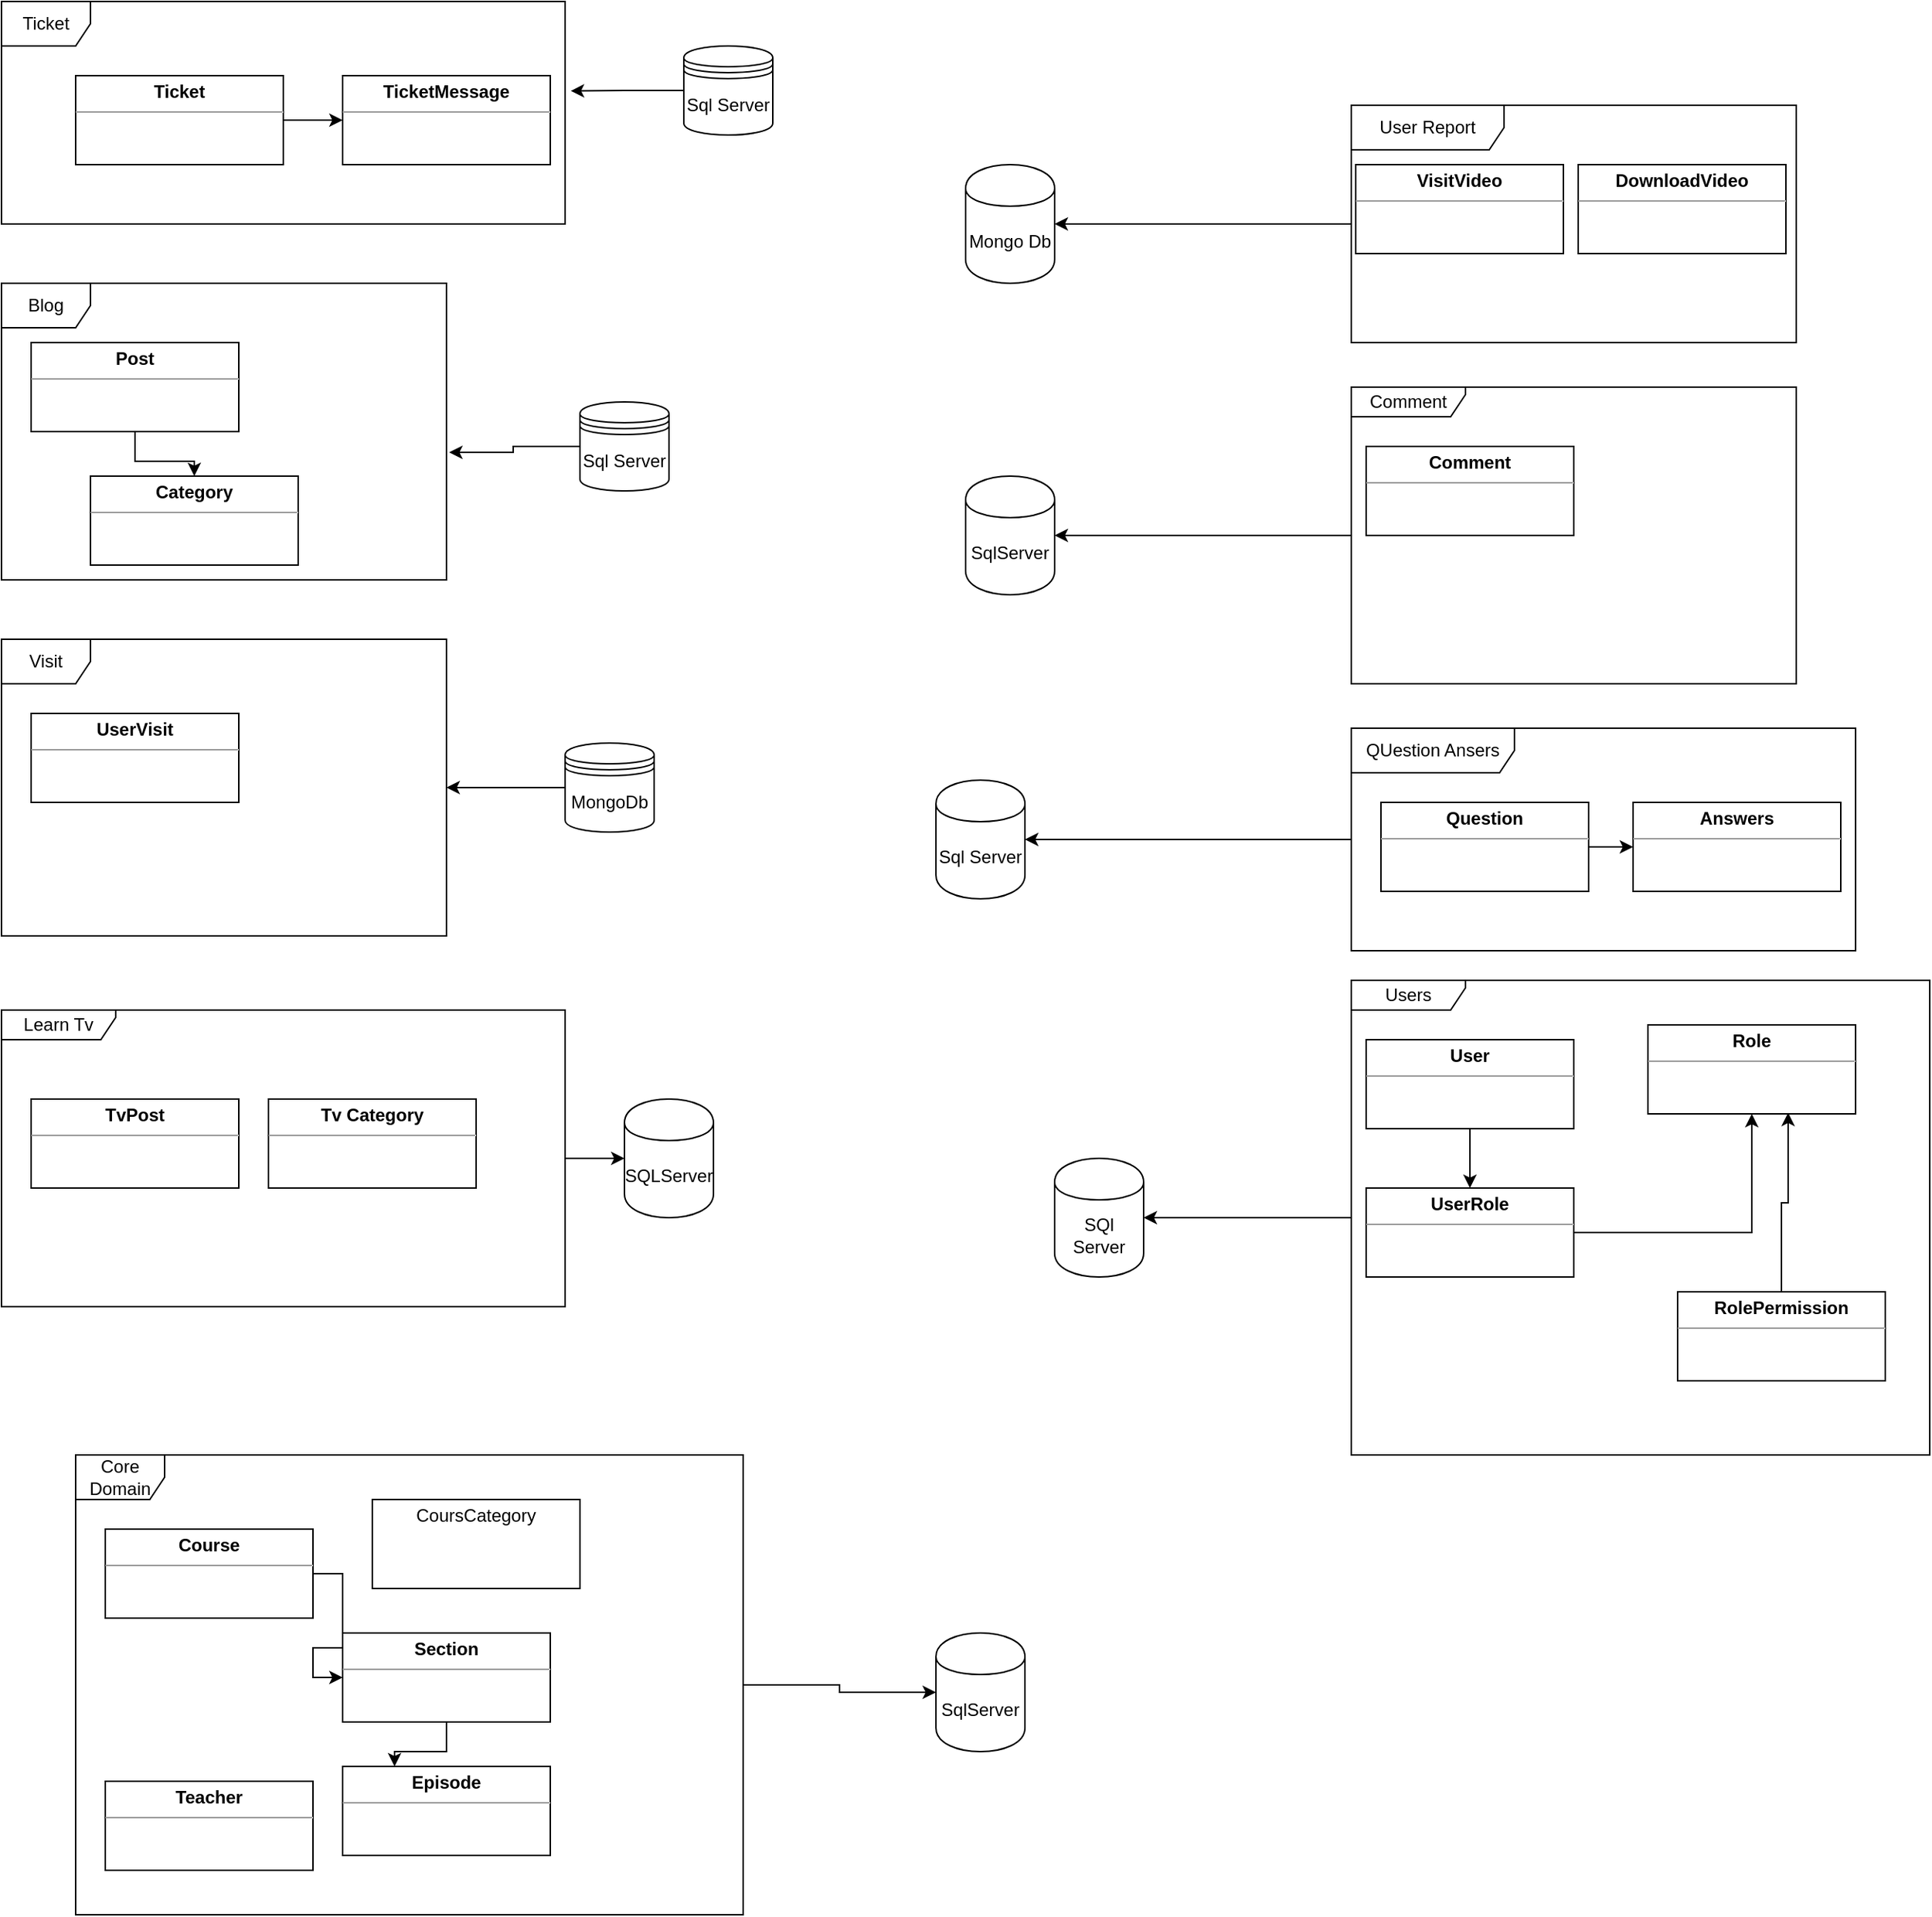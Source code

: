 <mxfile version="26.0.9">
  <diagram id="C5RBs43oDa-KdzZeNtuy" name="Page-1">
    <mxGraphModel dx="1290" dy="621" grid="1" gridSize="10" guides="1" tooltips="1" connect="1" arrows="1" fold="1" page="1" pageScale="1" pageWidth="1654" pageHeight="2336" math="0" shadow="0">
      <root>
        <mxCell id="WIyWlLk6GJQsqaUBKTNV-0" />
        <mxCell id="WIyWlLk6GJQsqaUBKTNV-1" parent="WIyWlLk6GJQsqaUBKTNV-0" />
        <mxCell id="soEdZOQnUmoFTwfGp8al-3" value="Ticket" style="shape=umlFrame;whiteSpace=wrap;html=1;" parent="WIyWlLk6GJQsqaUBKTNV-1" vertex="1">
          <mxGeometry x="30" y="20" width="380" height="150" as="geometry" />
        </mxCell>
        <mxCell id="soEdZOQnUmoFTwfGp8al-6" style="edgeStyle=orthogonalEdgeStyle;rounded=0;orthogonalLoop=1;jettySize=auto;html=1;entryX=0;entryY=0.5;entryDx=0;entryDy=0;" parent="WIyWlLk6GJQsqaUBKTNV-1" source="soEdZOQnUmoFTwfGp8al-4" target="soEdZOQnUmoFTwfGp8al-5" edge="1">
          <mxGeometry relative="1" as="geometry" />
        </mxCell>
        <mxCell id="soEdZOQnUmoFTwfGp8al-4" value="&lt;p style=&quot;margin: 0px ; margin-top: 4px ; text-align: center&quot;&gt;&lt;b&gt;Ticket&lt;/b&gt;&lt;/p&gt;&lt;hr size=&quot;1&quot;&gt;&lt;div style=&quot;height: 2px&quot;&gt;&lt;/div&gt;" style="verticalAlign=top;align=left;overflow=fill;fontSize=12;fontFamily=Helvetica;html=1;" parent="WIyWlLk6GJQsqaUBKTNV-1" vertex="1">
          <mxGeometry x="80" y="70" width="140" height="60" as="geometry" />
        </mxCell>
        <mxCell id="soEdZOQnUmoFTwfGp8al-5" value="&lt;p style=&quot;margin: 0px ; margin-top: 4px ; text-align: center&quot;&gt;&lt;b&gt;TicketMessage&lt;/b&gt;&lt;br&gt;&lt;/p&gt;&lt;hr size=&quot;1&quot;&gt;&lt;div style=&quot;height: 2px&quot;&gt;&lt;/div&gt;" style="verticalAlign=top;align=left;overflow=fill;fontSize=12;fontFamily=Helvetica;html=1;" parent="WIyWlLk6GJQsqaUBKTNV-1" vertex="1">
          <mxGeometry x="260" y="70" width="140" height="60" as="geometry" />
        </mxCell>
        <mxCell id="soEdZOQnUmoFTwfGp8al-8" style="edgeStyle=orthogonalEdgeStyle;rounded=0;orthogonalLoop=1;jettySize=auto;html=1;entryX=1.01;entryY=0.402;entryDx=0;entryDy=0;entryPerimeter=0;" parent="WIyWlLk6GJQsqaUBKTNV-1" source="soEdZOQnUmoFTwfGp8al-7" target="soEdZOQnUmoFTwfGp8al-3" edge="1">
          <mxGeometry relative="1" as="geometry" />
        </mxCell>
        <mxCell id="soEdZOQnUmoFTwfGp8al-7" value="Sql Server" style="shape=datastore;whiteSpace=wrap;html=1;" parent="WIyWlLk6GJQsqaUBKTNV-1" vertex="1">
          <mxGeometry x="490" y="50" width="60" height="60" as="geometry" />
        </mxCell>
        <mxCell id="soEdZOQnUmoFTwfGp8al-9" value="Blog" style="shape=umlFrame;whiteSpace=wrap;html=1;" parent="WIyWlLk6GJQsqaUBKTNV-1" vertex="1">
          <mxGeometry x="30" y="210" width="300" height="200" as="geometry" />
        </mxCell>
        <mxCell id="soEdZOQnUmoFTwfGp8al-12" style="edgeStyle=orthogonalEdgeStyle;rounded=0;orthogonalLoop=1;jettySize=auto;html=1;" parent="WIyWlLk6GJQsqaUBKTNV-1" source="soEdZOQnUmoFTwfGp8al-10" target="soEdZOQnUmoFTwfGp8al-11" edge="1">
          <mxGeometry relative="1" as="geometry" />
        </mxCell>
        <mxCell id="soEdZOQnUmoFTwfGp8al-10" value="&lt;p style=&quot;margin: 0px ; margin-top: 4px ; text-align: center&quot;&gt;&lt;b&gt;Post&lt;/b&gt;&lt;/p&gt;&lt;hr size=&quot;1&quot;&gt;&lt;div style=&quot;height: 2px&quot;&gt;&lt;/div&gt;" style="verticalAlign=top;align=left;overflow=fill;fontSize=12;fontFamily=Helvetica;html=1;" parent="WIyWlLk6GJQsqaUBKTNV-1" vertex="1">
          <mxGeometry x="50" y="250" width="140" height="60" as="geometry" />
        </mxCell>
        <mxCell id="soEdZOQnUmoFTwfGp8al-11" value="&lt;p style=&quot;margin: 0px ; margin-top: 4px ; text-align: center&quot;&gt;&lt;b&gt;Category&lt;/b&gt;&lt;/p&gt;&lt;hr size=&quot;1&quot;&gt;&lt;div style=&quot;height: 2px&quot;&gt;&lt;/div&gt;" style="verticalAlign=top;align=left;overflow=fill;fontSize=12;fontFamily=Helvetica;html=1;" parent="WIyWlLk6GJQsqaUBKTNV-1" vertex="1">
          <mxGeometry x="90" y="340" width="140" height="60" as="geometry" />
        </mxCell>
        <mxCell id="soEdZOQnUmoFTwfGp8al-14" style="edgeStyle=orthogonalEdgeStyle;rounded=0;orthogonalLoop=1;jettySize=auto;html=1;entryX=1.006;entryY=0.57;entryDx=0;entryDy=0;entryPerimeter=0;" parent="WIyWlLk6GJQsqaUBKTNV-1" source="soEdZOQnUmoFTwfGp8al-13" target="soEdZOQnUmoFTwfGp8al-9" edge="1">
          <mxGeometry relative="1" as="geometry" />
        </mxCell>
        <mxCell id="soEdZOQnUmoFTwfGp8al-13" value="Sql Server" style="shape=datastore;whiteSpace=wrap;html=1;" parent="WIyWlLk6GJQsqaUBKTNV-1" vertex="1">
          <mxGeometry x="420" y="290" width="60" height="60" as="geometry" />
        </mxCell>
        <mxCell id="soEdZOQnUmoFTwfGp8al-15" value="Visit" style="shape=umlFrame;whiteSpace=wrap;html=1;" parent="WIyWlLk6GJQsqaUBKTNV-1" vertex="1">
          <mxGeometry x="30" y="450" width="300" height="200" as="geometry" />
        </mxCell>
        <mxCell id="soEdZOQnUmoFTwfGp8al-16" value="&lt;p style=&quot;margin: 0px ; margin-top: 4px ; text-align: center&quot;&gt;&lt;b&gt;UserVisit&lt;/b&gt;&lt;/p&gt;&lt;hr size=&quot;1&quot;&gt;&lt;div style=&quot;height: 2px&quot;&gt;&lt;/div&gt;" style="verticalAlign=top;align=left;overflow=fill;fontSize=12;fontFamily=Helvetica;html=1;" parent="WIyWlLk6GJQsqaUBKTNV-1" vertex="1">
          <mxGeometry x="50" y="500" width="140" height="60" as="geometry" />
        </mxCell>
        <mxCell id="soEdZOQnUmoFTwfGp8al-18" style="edgeStyle=orthogonalEdgeStyle;rounded=0;orthogonalLoop=1;jettySize=auto;html=1;" parent="WIyWlLk6GJQsqaUBKTNV-1" source="soEdZOQnUmoFTwfGp8al-17" target="soEdZOQnUmoFTwfGp8al-15" edge="1">
          <mxGeometry relative="1" as="geometry" />
        </mxCell>
        <mxCell id="soEdZOQnUmoFTwfGp8al-17" value="MongoDb" style="shape=datastore;whiteSpace=wrap;html=1;" parent="WIyWlLk6GJQsqaUBKTNV-1" vertex="1">
          <mxGeometry x="410" y="520" width="60" height="60" as="geometry" />
        </mxCell>
        <mxCell id="soEdZOQnUmoFTwfGp8al-23" value="" style="group" parent="WIyWlLk6GJQsqaUBKTNV-1" vertex="1" connectable="0">
          <mxGeometry x="940" y="90" width="300" height="160" as="geometry" />
        </mxCell>
        <mxCell id="soEdZOQnUmoFTwfGp8al-19" value="User Report" style="shape=umlFrame;whiteSpace=wrap;html=1;width=103;height=30;" parent="soEdZOQnUmoFTwfGp8al-23" vertex="1">
          <mxGeometry width="300" height="160" as="geometry" />
        </mxCell>
        <mxCell id="soEdZOQnUmoFTwfGp8al-20" value="&lt;p style=&quot;margin: 0px ; margin-top: 4px ; text-align: center&quot;&gt;&lt;b&gt;VisitVideo&lt;/b&gt;&lt;/p&gt;&lt;hr size=&quot;1&quot;&gt;&lt;div style=&quot;height: 2px&quot;&gt;&lt;/div&gt;" style="verticalAlign=top;align=left;overflow=fill;fontSize=12;fontFamily=Helvetica;html=1;" parent="soEdZOQnUmoFTwfGp8al-23" vertex="1">
          <mxGeometry x="3" y="40" width="140" height="60" as="geometry" />
        </mxCell>
        <mxCell id="soEdZOQnUmoFTwfGp8al-21" value="&lt;p style=&quot;margin: 0px ; margin-top: 4px ; text-align: center&quot;&gt;&lt;b&gt;DownloadVideo&lt;/b&gt;&lt;/p&gt;&lt;hr size=&quot;1&quot;&gt;&lt;div style=&quot;height: 2px&quot;&gt;&lt;/div&gt;" style="verticalAlign=top;align=left;overflow=fill;fontSize=12;fontFamily=Helvetica;html=1;" parent="soEdZOQnUmoFTwfGp8al-23" vertex="1">
          <mxGeometry x="153" y="40" width="140" height="60" as="geometry" />
        </mxCell>
        <mxCell id="soEdZOQnUmoFTwfGp8al-24" value="Mongo Db" style="shape=cylinder;whiteSpace=wrap;html=1;boundedLbl=1;backgroundOutline=1;" parent="WIyWlLk6GJQsqaUBKTNV-1" vertex="1">
          <mxGeometry x="680" y="130" width="60" height="80" as="geometry" />
        </mxCell>
        <mxCell id="soEdZOQnUmoFTwfGp8al-25" value="" style="edgeStyle=orthogonalEdgeStyle;rounded=0;orthogonalLoop=1;jettySize=auto;html=1;" parent="WIyWlLk6GJQsqaUBKTNV-1" source="soEdZOQnUmoFTwfGp8al-19" target="soEdZOQnUmoFTwfGp8al-24" edge="1">
          <mxGeometry relative="1" as="geometry" />
        </mxCell>
        <mxCell id="soEdZOQnUmoFTwfGp8al-34" value="" style="edgeStyle=orthogonalEdgeStyle;rounded=0;orthogonalLoop=1;jettySize=auto;html=1;" parent="WIyWlLk6GJQsqaUBKTNV-1" source="soEdZOQnUmoFTwfGp8al-26" target="soEdZOQnUmoFTwfGp8al-33" edge="1">
          <mxGeometry relative="1" as="geometry" />
        </mxCell>
        <mxCell id="soEdZOQnUmoFTwfGp8al-26" value="Comment" style="shape=umlFrame;whiteSpace=wrap;html=1;width=77;height=20;" parent="WIyWlLk6GJQsqaUBKTNV-1" vertex="1">
          <mxGeometry x="940" y="280" width="300" height="200" as="geometry" />
        </mxCell>
        <mxCell id="soEdZOQnUmoFTwfGp8al-31" value="&lt;p style=&quot;margin: 0px ; margin-top: 4px ; text-align: center&quot;&gt;&lt;b&gt;Comment&lt;/b&gt;&lt;/p&gt;&lt;hr size=&quot;1&quot;&gt;&lt;div style=&quot;height: 2px&quot;&gt;&lt;/div&gt;" style="verticalAlign=top;align=left;overflow=fill;fontSize=12;fontFamily=Helvetica;html=1;" parent="WIyWlLk6GJQsqaUBKTNV-1" vertex="1">
          <mxGeometry x="950" y="320" width="140" height="60" as="geometry" />
        </mxCell>
        <mxCell id="soEdZOQnUmoFTwfGp8al-33" value="SqlServer" style="shape=cylinder;whiteSpace=wrap;html=1;boundedLbl=1;backgroundOutline=1;" parent="WIyWlLk6GJQsqaUBKTNV-1" vertex="1">
          <mxGeometry x="680" y="340" width="60" height="80" as="geometry" />
        </mxCell>
        <mxCell id="soEdZOQnUmoFTwfGp8al-40" value="" style="edgeStyle=orthogonalEdgeStyle;rounded=0;orthogonalLoop=1;jettySize=auto;html=1;" parent="WIyWlLk6GJQsqaUBKTNV-1" source="soEdZOQnUmoFTwfGp8al-35" target="soEdZOQnUmoFTwfGp8al-39" edge="1">
          <mxGeometry relative="1" as="geometry" />
        </mxCell>
        <mxCell id="soEdZOQnUmoFTwfGp8al-35" value="QUestion Ansers" style="shape=umlFrame;whiteSpace=wrap;html=1;width=110;height=30;" parent="WIyWlLk6GJQsqaUBKTNV-1" vertex="1">
          <mxGeometry x="940" y="510" width="340" height="150" as="geometry" />
        </mxCell>
        <mxCell id="soEdZOQnUmoFTwfGp8al-38" style="edgeStyle=orthogonalEdgeStyle;rounded=0;orthogonalLoop=1;jettySize=auto;html=1;entryX=0;entryY=0.5;entryDx=0;entryDy=0;" parent="WIyWlLk6GJQsqaUBKTNV-1" source="soEdZOQnUmoFTwfGp8al-36" target="soEdZOQnUmoFTwfGp8al-37" edge="1">
          <mxGeometry relative="1" as="geometry" />
        </mxCell>
        <mxCell id="soEdZOQnUmoFTwfGp8al-36" value="&lt;p style=&quot;margin: 0px ; margin-top: 4px ; text-align: center&quot;&gt;&lt;b&gt;Question&lt;/b&gt;&lt;/p&gt;&lt;hr size=&quot;1&quot;&gt;&lt;div style=&quot;height: 2px&quot;&gt;&lt;/div&gt;" style="verticalAlign=top;align=left;overflow=fill;fontSize=12;fontFamily=Helvetica;html=1;" parent="WIyWlLk6GJQsqaUBKTNV-1" vertex="1">
          <mxGeometry x="960" y="560" width="140" height="60" as="geometry" />
        </mxCell>
        <mxCell id="soEdZOQnUmoFTwfGp8al-37" value="&lt;p style=&quot;margin: 0px ; margin-top: 4px ; text-align: center&quot;&gt;&lt;b&gt;Answers&lt;/b&gt;&lt;/p&gt;&lt;hr size=&quot;1&quot;&gt;&lt;div style=&quot;height: 2px&quot;&gt;&lt;/div&gt;" style="verticalAlign=top;align=left;overflow=fill;fontSize=12;fontFamily=Helvetica;html=1;" parent="WIyWlLk6GJQsqaUBKTNV-1" vertex="1">
          <mxGeometry x="1130" y="560" width="140" height="60" as="geometry" />
        </mxCell>
        <mxCell id="soEdZOQnUmoFTwfGp8al-39" value="Sql Server" style="shape=cylinder;whiteSpace=wrap;html=1;boundedLbl=1;backgroundOutline=1;" parent="WIyWlLk6GJQsqaUBKTNV-1" vertex="1">
          <mxGeometry x="660" y="545" width="60" height="80" as="geometry" />
        </mxCell>
        <mxCell id="soEdZOQnUmoFTwfGp8al-52" value="" style="edgeStyle=orthogonalEdgeStyle;rounded=0;orthogonalLoop=1;jettySize=auto;html=1;" parent="WIyWlLk6GJQsqaUBKTNV-1" source="soEdZOQnUmoFTwfGp8al-41" target="soEdZOQnUmoFTwfGp8al-51" edge="1">
          <mxGeometry relative="1" as="geometry" />
        </mxCell>
        <mxCell id="soEdZOQnUmoFTwfGp8al-41" value="Users" style="shape=umlFrame;whiteSpace=wrap;html=1;width=77;height=20;" parent="WIyWlLk6GJQsqaUBKTNV-1" vertex="1">
          <mxGeometry x="940" y="680" width="390" height="320" as="geometry" />
        </mxCell>
        <mxCell id="soEdZOQnUmoFTwfGp8al-45" style="edgeStyle=orthogonalEdgeStyle;rounded=0;orthogonalLoop=1;jettySize=auto;html=1;entryX=0.5;entryY=0;entryDx=0;entryDy=0;" parent="WIyWlLk6GJQsqaUBKTNV-1" source="soEdZOQnUmoFTwfGp8al-42" target="soEdZOQnUmoFTwfGp8al-44" edge="1">
          <mxGeometry relative="1" as="geometry" />
        </mxCell>
        <mxCell id="soEdZOQnUmoFTwfGp8al-42" value="&lt;p style=&quot;margin: 0px ; margin-top: 4px ; text-align: center&quot;&gt;&lt;b&gt;User&lt;/b&gt;&lt;/p&gt;&lt;hr size=&quot;1&quot;&gt;&lt;div style=&quot;height: 2px&quot;&gt;&lt;/div&gt;" style="verticalAlign=top;align=left;overflow=fill;fontSize=12;fontFamily=Helvetica;html=1;" parent="WIyWlLk6GJQsqaUBKTNV-1" vertex="1">
          <mxGeometry x="950" y="720" width="140" height="60" as="geometry" />
        </mxCell>
        <mxCell id="soEdZOQnUmoFTwfGp8al-43" value="&lt;p style=&quot;margin: 0px ; margin-top: 4px ; text-align: center&quot;&gt;&lt;b&gt;Role&lt;/b&gt;&lt;/p&gt;&lt;hr size=&quot;1&quot;&gt;&lt;div style=&quot;height: 2px&quot;&gt;&lt;/div&gt;" style="verticalAlign=top;align=left;overflow=fill;fontSize=12;fontFamily=Helvetica;html=1;" parent="WIyWlLk6GJQsqaUBKTNV-1" vertex="1">
          <mxGeometry x="1140" y="710" width="140" height="60" as="geometry" />
        </mxCell>
        <mxCell id="soEdZOQnUmoFTwfGp8al-47" style="edgeStyle=orthogonalEdgeStyle;rounded=0;orthogonalLoop=1;jettySize=auto;html=1;entryX=0.5;entryY=1;entryDx=0;entryDy=0;" parent="WIyWlLk6GJQsqaUBKTNV-1" source="soEdZOQnUmoFTwfGp8al-44" target="soEdZOQnUmoFTwfGp8al-43" edge="1">
          <mxGeometry relative="1" as="geometry" />
        </mxCell>
        <mxCell id="soEdZOQnUmoFTwfGp8al-44" value="&lt;p style=&quot;margin: 0px ; margin-top: 4px ; text-align: center&quot;&gt;&lt;b&gt;UserRole&lt;/b&gt;&lt;/p&gt;&lt;hr size=&quot;1&quot;&gt;&lt;div style=&quot;height: 2px&quot;&gt;&lt;/div&gt;" style="verticalAlign=top;align=left;overflow=fill;fontSize=12;fontFamily=Helvetica;html=1;" parent="WIyWlLk6GJQsqaUBKTNV-1" vertex="1">
          <mxGeometry x="950" y="820" width="140" height="60" as="geometry" />
        </mxCell>
        <mxCell id="soEdZOQnUmoFTwfGp8al-49" style="edgeStyle=orthogonalEdgeStyle;rounded=0;orthogonalLoop=1;jettySize=auto;html=1;entryX=0.675;entryY=0.987;entryDx=0;entryDy=0;entryPerimeter=0;" parent="WIyWlLk6GJQsqaUBKTNV-1" source="soEdZOQnUmoFTwfGp8al-48" target="soEdZOQnUmoFTwfGp8al-43" edge="1">
          <mxGeometry relative="1" as="geometry" />
        </mxCell>
        <mxCell id="soEdZOQnUmoFTwfGp8al-48" value="&lt;p style=&quot;margin: 0px ; margin-top: 4px ; text-align: center&quot;&gt;&lt;b&gt;RolePermission&lt;/b&gt;&lt;/p&gt;&lt;hr size=&quot;1&quot;&gt;&lt;div style=&quot;height: 2px&quot;&gt;&lt;/div&gt;" style="verticalAlign=top;align=left;overflow=fill;fontSize=12;fontFamily=Helvetica;html=1;" parent="WIyWlLk6GJQsqaUBKTNV-1" vertex="1">
          <mxGeometry x="1160" y="890" width="140" height="60" as="geometry" />
        </mxCell>
        <mxCell id="soEdZOQnUmoFTwfGp8al-57" value="" style="edgeStyle=orthogonalEdgeStyle;rounded=0;orthogonalLoop=1;jettySize=auto;html=1;" parent="WIyWlLk6GJQsqaUBKTNV-1" source="soEdZOQnUmoFTwfGp8al-50" target="soEdZOQnUmoFTwfGp8al-56" edge="1">
          <mxGeometry relative="1" as="geometry" />
        </mxCell>
        <mxCell id="soEdZOQnUmoFTwfGp8al-50" value="Learn Tv" style="shape=umlFrame;whiteSpace=wrap;html=1;width=77;height=20;" parent="WIyWlLk6GJQsqaUBKTNV-1" vertex="1">
          <mxGeometry x="30" y="700" width="380" height="200" as="geometry" />
        </mxCell>
        <mxCell id="soEdZOQnUmoFTwfGp8al-51" value="SQl Server" style="shape=cylinder;whiteSpace=wrap;html=1;boundedLbl=1;backgroundOutline=1;" parent="WIyWlLk6GJQsqaUBKTNV-1" vertex="1">
          <mxGeometry x="740" y="800" width="60" height="80" as="geometry" />
        </mxCell>
        <mxCell id="soEdZOQnUmoFTwfGp8al-54" value="&lt;p style=&quot;margin: 0px ; margin-top: 4px ; text-align: center&quot;&gt;&lt;b&gt;TvPost&lt;/b&gt;&lt;/p&gt;&lt;hr size=&quot;1&quot;&gt;&lt;div style=&quot;height: 2px&quot;&gt;&lt;/div&gt;" style="verticalAlign=top;align=left;overflow=fill;fontSize=12;fontFamily=Helvetica;html=1;" parent="WIyWlLk6GJQsqaUBKTNV-1" vertex="1">
          <mxGeometry x="50" y="760" width="140" height="60" as="geometry" />
        </mxCell>
        <mxCell id="soEdZOQnUmoFTwfGp8al-55" value="&lt;p style=&quot;margin: 0px ; margin-top: 4px ; text-align: center&quot;&gt;&lt;b&gt;Tv Category&lt;/b&gt;&lt;/p&gt;&lt;hr size=&quot;1&quot;&gt;&lt;div style=&quot;height: 2px&quot;&gt;&lt;/div&gt;" style="verticalAlign=top;align=left;overflow=fill;fontSize=12;fontFamily=Helvetica;html=1;" parent="WIyWlLk6GJQsqaUBKTNV-1" vertex="1">
          <mxGeometry x="210" y="760" width="140" height="60" as="geometry" />
        </mxCell>
        <mxCell id="soEdZOQnUmoFTwfGp8al-56" value="SQLServer" style="shape=cylinder;whiteSpace=wrap;html=1;boundedLbl=1;backgroundOutline=1;" parent="WIyWlLk6GJQsqaUBKTNV-1" vertex="1">
          <mxGeometry x="450" y="760" width="60" height="80" as="geometry" />
        </mxCell>
        <mxCell id="soEdZOQnUmoFTwfGp8al-70" value="" style="edgeStyle=orthogonalEdgeStyle;rounded=0;orthogonalLoop=1;jettySize=auto;html=1;" parent="WIyWlLk6GJQsqaUBKTNV-1" source="soEdZOQnUmoFTwfGp8al-58" target="soEdZOQnUmoFTwfGp8al-69" edge="1">
          <mxGeometry relative="1" as="geometry" />
        </mxCell>
        <mxCell id="soEdZOQnUmoFTwfGp8al-58" value="Core Domain" style="shape=umlFrame;whiteSpace=wrap;html=1;" parent="WIyWlLk6GJQsqaUBKTNV-1" vertex="1">
          <mxGeometry x="80" y="1000" width="450" height="310" as="geometry" />
        </mxCell>
        <mxCell id="soEdZOQnUmoFTwfGp8al-62" style="edgeStyle=orthogonalEdgeStyle;rounded=0;orthogonalLoop=1;jettySize=auto;html=1;entryX=0;entryY=0.5;entryDx=0;entryDy=0;" parent="WIyWlLk6GJQsqaUBKTNV-1" source="soEdZOQnUmoFTwfGp8al-59" target="soEdZOQnUmoFTwfGp8al-60" edge="1">
          <mxGeometry relative="1" as="geometry" />
        </mxCell>
        <mxCell id="soEdZOQnUmoFTwfGp8al-59" value="&lt;p style=&quot;margin: 0px ; margin-top: 4px ; text-align: center&quot;&gt;&lt;b&gt;Course&lt;/b&gt;&lt;/p&gt;&lt;hr size=&quot;1&quot;&gt;&lt;div style=&quot;height: 2px&quot;&gt;&lt;/div&gt;" style="verticalAlign=top;align=left;overflow=fill;fontSize=12;fontFamily=Helvetica;html=1;" parent="WIyWlLk6GJQsqaUBKTNV-1" vertex="1">
          <mxGeometry x="100" y="1050" width="140" height="60" as="geometry" />
        </mxCell>
        <mxCell id="soEdZOQnUmoFTwfGp8al-63" style="edgeStyle=orthogonalEdgeStyle;rounded=0;orthogonalLoop=1;jettySize=auto;html=1;entryX=0.25;entryY=0;entryDx=0;entryDy=0;" parent="WIyWlLk6GJQsqaUBKTNV-1" source="soEdZOQnUmoFTwfGp8al-60" target="soEdZOQnUmoFTwfGp8al-61" edge="1">
          <mxGeometry relative="1" as="geometry" />
        </mxCell>
        <mxCell id="soEdZOQnUmoFTwfGp8al-60" value="&lt;p style=&quot;margin: 0px ; margin-top: 4px ; text-align: center&quot;&gt;&lt;b&gt;Section&lt;/b&gt;&lt;/p&gt;&lt;hr size=&quot;1&quot;&gt;&lt;div style=&quot;height: 2px&quot;&gt;&lt;/div&gt;" style="verticalAlign=top;align=left;overflow=fill;fontSize=12;fontFamily=Helvetica;html=1;" parent="WIyWlLk6GJQsqaUBKTNV-1" vertex="1">
          <mxGeometry x="260" y="1120" width="140" height="60" as="geometry" />
        </mxCell>
        <mxCell id="soEdZOQnUmoFTwfGp8al-61" value="&lt;p style=&quot;margin: 0px ; margin-top: 4px ; text-align: center&quot;&gt;&lt;b&gt;Episode&lt;/b&gt;&lt;/p&gt;&lt;hr size=&quot;1&quot;&gt;&lt;div style=&quot;height: 2px&quot;&gt;&lt;/div&gt;" style="verticalAlign=top;align=left;overflow=fill;fontSize=12;fontFamily=Helvetica;html=1;" parent="WIyWlLk6GJQsqaUBKTNV-1" vertex="1">
          <mxGeometry x="260" y="1210" width="140" height="60" as="geometry" />
        </mxCell>
        <mxCell id="soEdZOQnUmoFTwfGp8al-65" value="&lt;p style=&quot;margin: 0px ; margin-top: 4px ; text-align: center&quot;&gt;&lt;b&gt;Teacher&lt;/b&gt;&lt;/p&gt;&lt;hr size=&quot;1&quot;&gt;&lt;div style=&quot;height: 2px&quot;&gt;&lt;/div&gt;" style="verticalAlign=top;align=left;overflow=fill;fontSize=12;fontFamily=Helvetica;html=1;" parent="WIyWlLk6GJQsqaUBKTNV-1" vertex="1">
          <mxGeometry x="100" y="1220" width="140" height="60" as="geometry" />
        </mxCell>
        <mxCell id="soEdZOQnUmoFTwfGp8al-69" value="SqlServer" style="shape=cylinder;whiteSpace=wrap;html=1;boundedLbl=1;backgroundOutline=1;" parent="WIyWlLk6GJQsqaUBKTNV-1" vertex="1">
          <mxGeometry x="660" y="1120" width="60" height="80" as="geometry" />
        </mxCell>
        <mxCell id="Z-2gSV53RImL-niHQ-9O-0" value="&lt;p style=&quot;margin: 0px ; margin-top: 4px ; text-align: center&quot;&gt;CoursCategory&lt;/p&gt;" style="verticalAlign=top;align=left;overflow=fill;fontSize=12;fontFamily=Helvetica;html=1;" vertex="1" parent="WIyWlLk6GJQsqaUBKTNV-1">
          <mxGeometry x="280" y="1030" width="140" height="60" as="geometry" />
        </mxCell>
      </root>
    </mxGraphModel>
  </diagram>
</mxfile>
